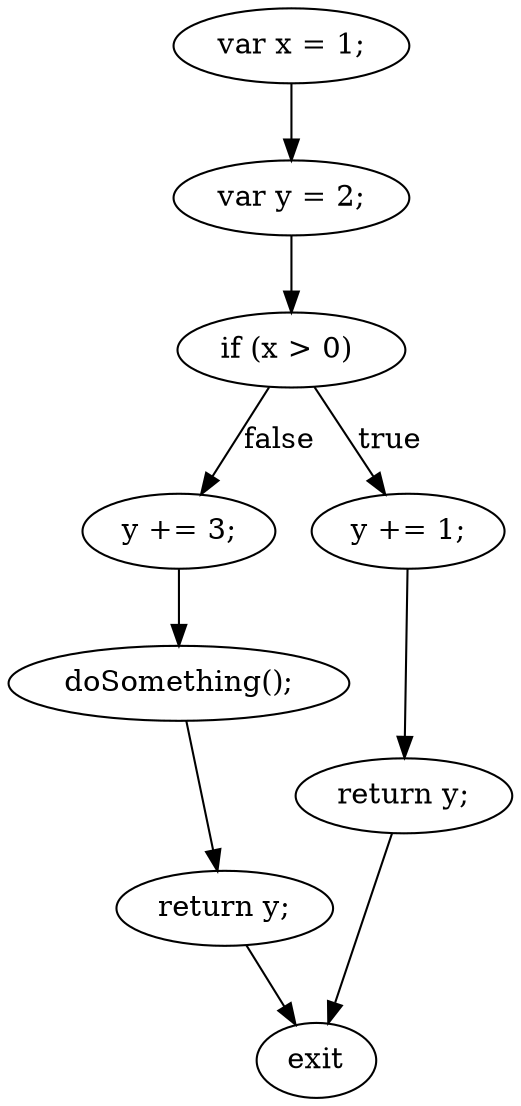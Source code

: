 digraph {
"0" [label="if (x > 0) "] 
"1" [label="var x = 1;\n"] 
"2" [label="doSomething();\n"] 
"3" [label="exit"] 
"4" [label="return y;\n"] 
"5" [label="y += 3;\n"] 
"6" [label="var y = 2;\n"] 
"7" [label="y += 1;\n"] 
"8" [label="return y;\n"] 
"0" -> "7" [label="true"] 
"0" -> "5" [label="false"] 
"1" -> "6" [label=""] 
"2" -> "4" [label=""] 
"4" -> "3" [label=""] 
"5" -> "2" [label=""] 
"6" -> "0" [label=""] 
"7" -> "8" [label=""] 
"8" -> "3" [label=""] 
}
